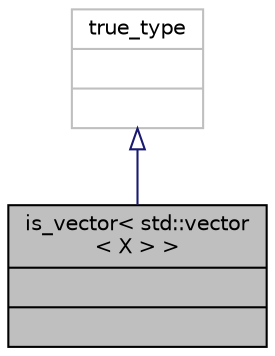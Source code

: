 digraph "is_vector&lt; std::vector&lt; X &gt; &gt;"
{
 // INTERACTIVE_SVG=YES
 // LATEX_PDF_SIZE
  edge [fontname="Helvetica",fontsize="10",labelfontname="Helvetica",labelfontsize="10"];
  node [fontname="Helvetica",fontsize="10",shape=record];
  Node1 [label="{is_vector\< std::vector\l\< X \> \>\n||}",height=0.2,width=0.4,color="black", fillcolor="grey75", style="filled", fontcolor="black",tooltip="helper structure for type checking as a vector in templates (reduced structure)"];
  Node2 -> Node1 [dir="back",color="midnightblue",fontsize="10",style="solid",arrowtail="onormal",fontname="Helvetica"];
  Node2 [label="{true_type\n||}",height=0.2,width=0.4,color="grey75", fillcolor="white", style="filled",tooltip=" "];
}
